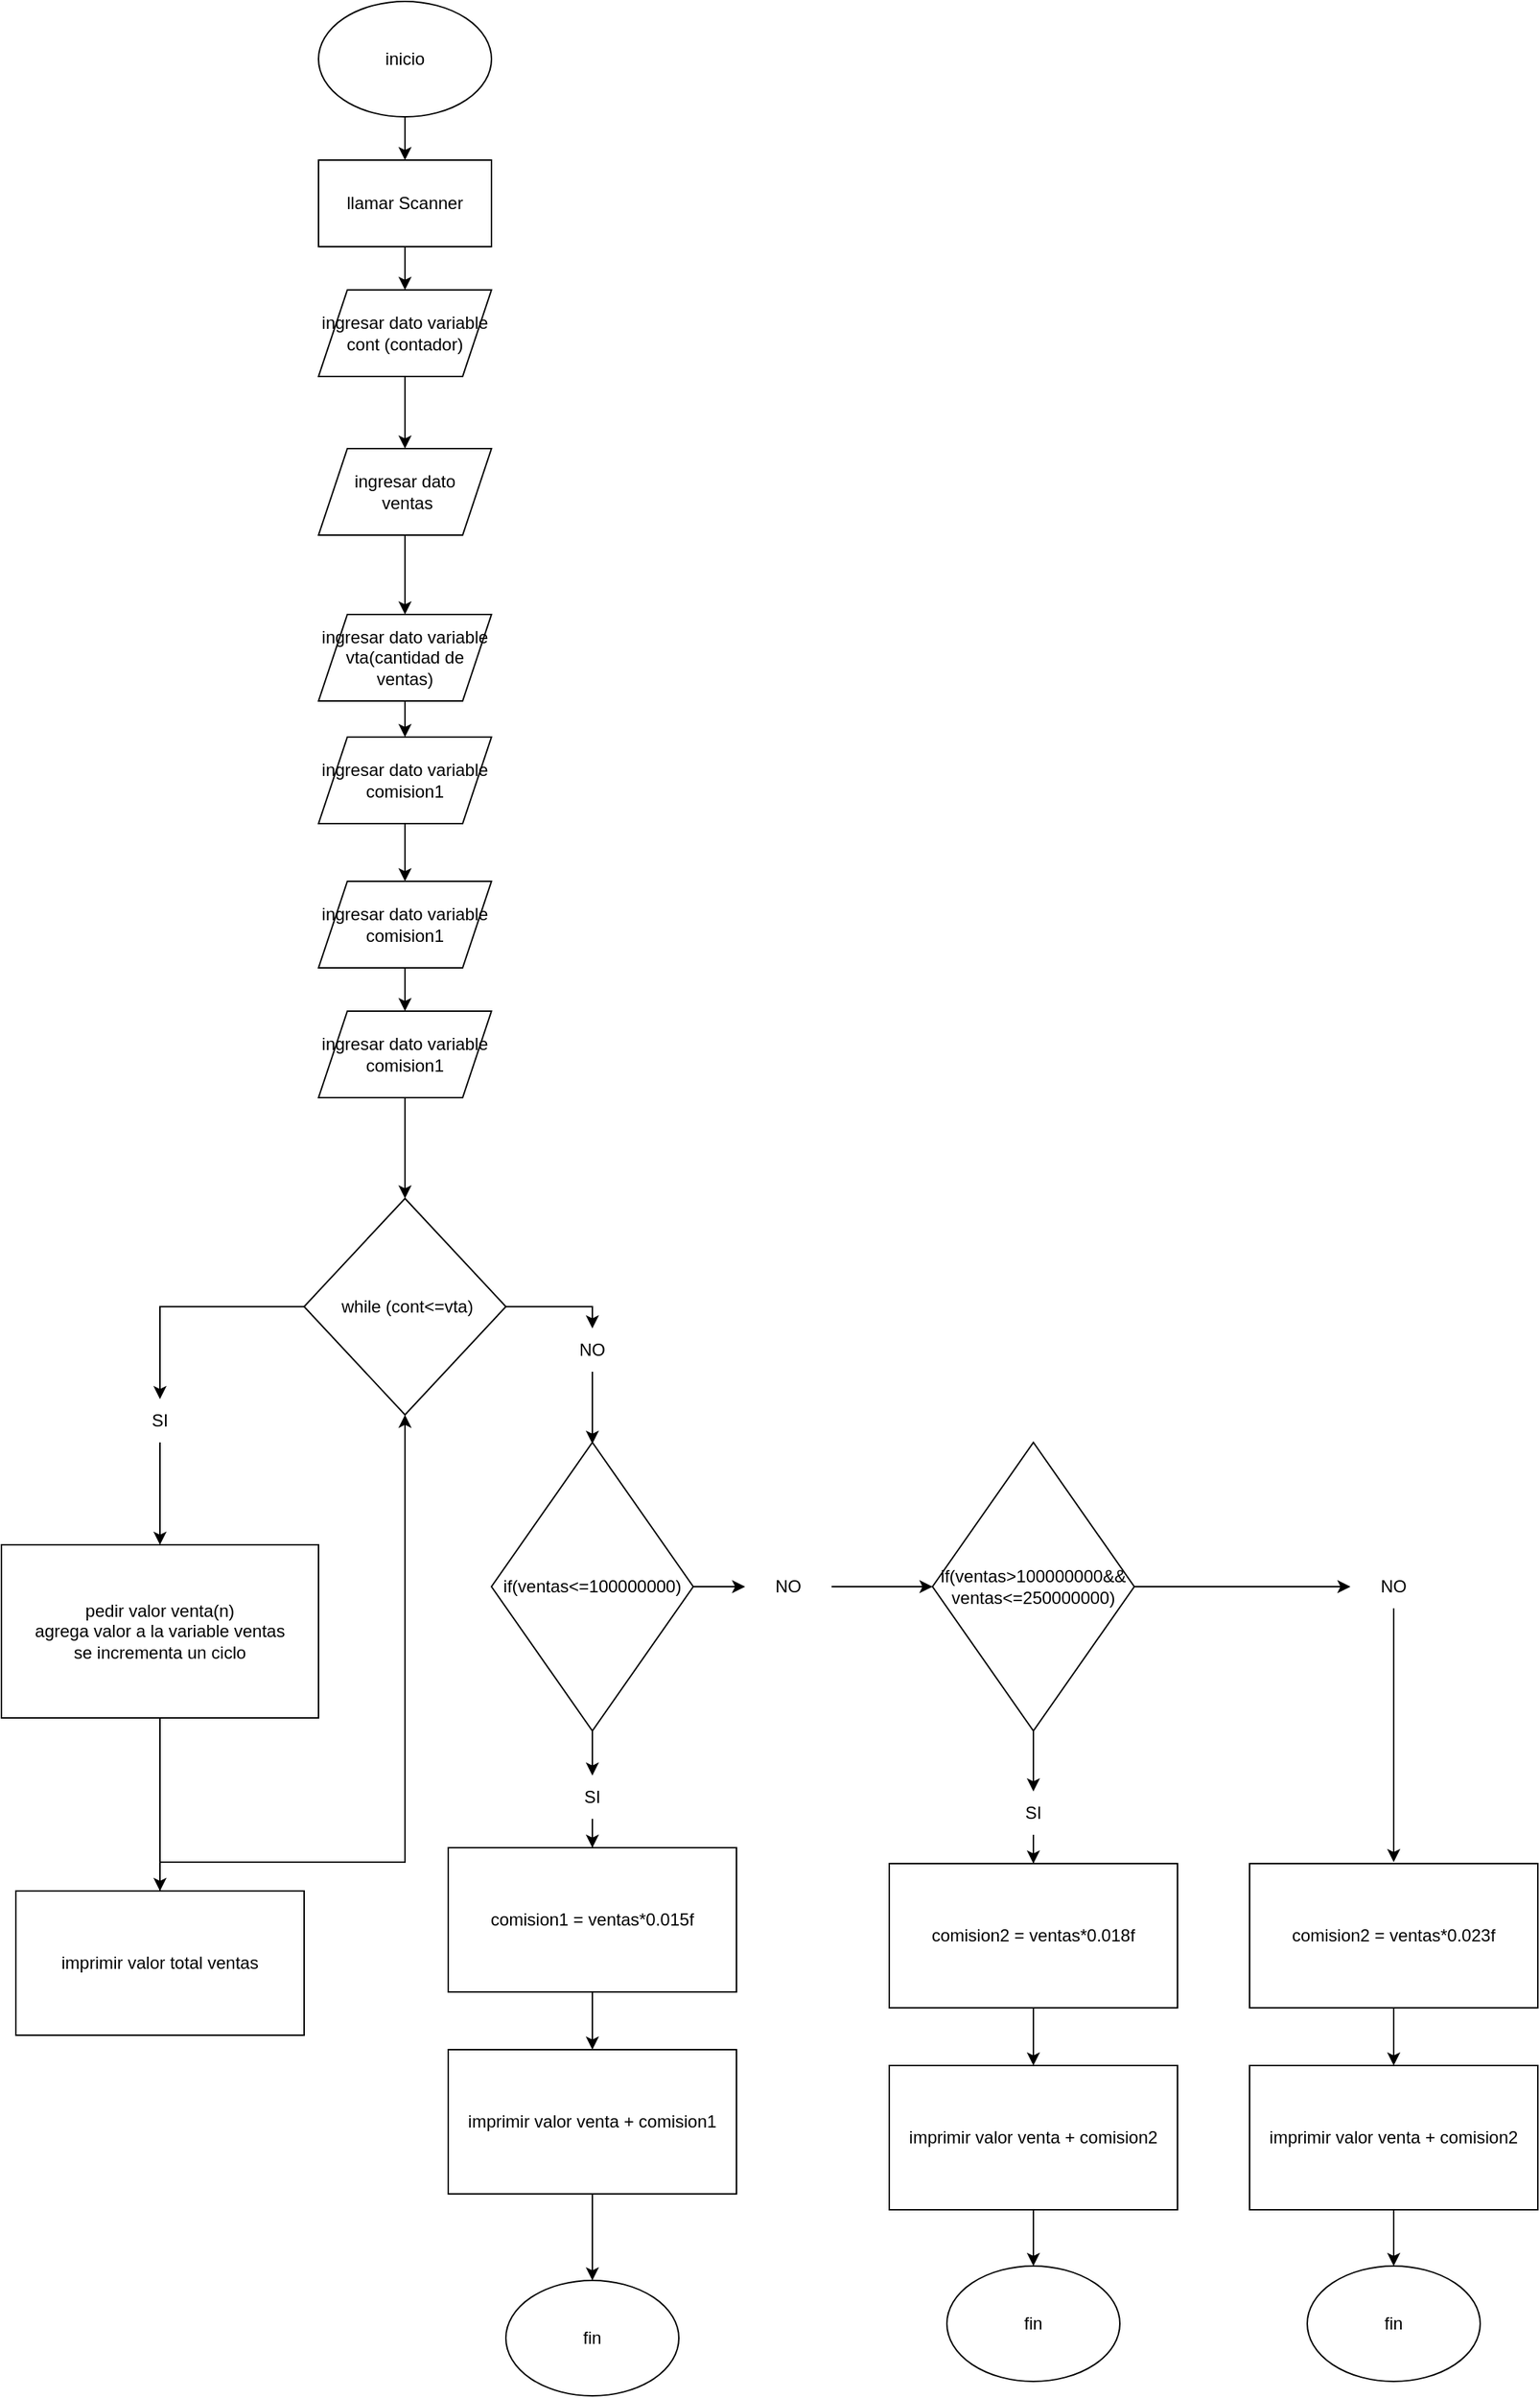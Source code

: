<mxfile version="21.6.8" type="device">
  <diagram name="Página-1" id="l1V1VQbFW9NW7x1vaXEx">
    <mxGraphModel dx="2172" dy="1105" grid="1" gridSize="10" guides="1" tooltips="1" connect="1" arrows="1" fold="1" page="1" pageScale="1" pageWidth="827" pageHeight="1169" math="0" shadow="0">
      <root>
        <mxCell id="0" />
        <mxCell id="1" parent="0" />
        <mxCell id="v3cSZ6zS2duVeWj1zDNO-24" style="edgeStyle=orthogonalEdgeStyle;rounded=0;orthogonalLoop=1;jettySize=auto;html=1;entryX=0.5;entryY=0;entryDx=0;entryDy=0;" edge="1" parent="1" source="v3cSZ6zS2duVeWj1zDNO-2" target="v3cSZ6zS2duVeWj1zDNO-10">
          <mxGeometry relative="1" as="geometry" />
        </mxCell>
        <mxCell id="v3cSZ6zS2duVeWj1zDNO-2" value="inicio" style="ellipse;whiteSpace=wrap;html=1;" vertex="1" parent="1">
          <mxGeometry x="210" y="170" width="120" height="80" as="geometry" />
        </mxCell>
        <mxCell id="v3cSZ6zS2duVeWj1zDNO-3" style="edgeStyle=orthogonalEdgeStyle;rounded=0;orthogonalLoop=1;jettySize=auto;html=1;entryX=0.5;entryY=0;entryDx=0;entryDy=0;" edge="1" parent="1" source="v3cSZ6zS2duVeWj1zDNO-4" target="v3cSZ6zS2duVeWj1zDNO-6">
          <mxGeometry relative="1" as="geometry" />
        </mxCell>
        <mxCell id="v3cSZ6zS2duVeWj1zDNO-4" value="&lt;div&gt;ingresar dato&lt;/div&gt;&lt;div&gt;&amp;nbsp;ventas &lt;/div&gt;" style="shape=parallelogram;perimeter=parallelogramPerimeter;whiteSpace=wrap;html=1;fixedSize=1;" vertex="1" parent="1">
          <mxGeometry x="210" y="480" width="120" height="60" as="geometry" />
        </mxCell>
        <mxCell id="v3cSZ6zS2duVeWj1zDNO-29" style="edgeStyle=orthogonalEdgeStyle;rounded=0;orthogonalLoop=1;jettySize=auto;html=1;entryX=0.5;entryY=0;entryDx=0;entryDy=0;" edge="1" parent="1" source="v3cSZ6zS2duVeWj1zDNO-6" target="v3cSZ6zS2duVeWj1zDNO-26">
          <mxGeometry relative="1" as="geometry" />
        </mxCell>
        <mxCell id="v3cSZ6zS2duVeWj1zDNO-6" value="ingresar dato variable vta(cantidad de ventas)" style="shape=parallelogram;perimeter=parallelogramPerimeter;whiteSpace=wrap;html=1;fixedSize=1;" vertex="1" parent="1">
          <mxGeometry x="210" y="595" width="120" height="60" as="geometry" />
        </mxCell>
        <mxCell id="v3cSZ6zS2duVeWj1zDNO-7" style="edgeStyle=orthogonalEdgeStyle;rounded=0;orthogonalLoop=1;jettySize=auto;html=1;entryX=0.5;entryY=0;entryDx=0;entryDy=0;" edge="1" parent="1" source="v3cSZ6zS2duVeWj1zDNO-8" target="v3cSZ6zS2duVeWj1zDNO-4">
          <mxGeometry relative="1" as="geometry" />
        </mxCell>
        <mxCell id="v3cSZ6zS2duVeWj1zDNO-8" value="ingresar dato variable cont (contador)" style="shape=parallelogram;perimeter=parallelogramPerimeter;whiteSpace=wrap;html=1;fixedSize=1;" vertex="1" parent="1">
          <mxGeometry x="210" y="370" width="120" height="60" as="geometry" />
        </mxCell>
        <mxCell id="v3cSZ6zS2duVeWj1zDNO-9" style="edgeStyle=orthogonalEdgeStyle;rounded=0;orthogonalLoop=1;jettySize=auto;html=1;" edge="1" parent="1" source="v3cSZ6zS2duVeWj1zDNO-10" target="v3cSZ6zS2duVeWj1zDNO-8">
          <mxGeometry relative="1" as="geometry" />
        </mxCell>
        <mxCell id="v3cSZ6zS2duVeWj1zDNO-10" value="llamar Scanner" style="rounded=0;whiteSpace=wrap;html=1;" vertex="1" parent="1">
          <mxGeometry x="210" y="280" width="120" height="60" as="geometry" />
        </mxCell>
        <mxCell id="v3cSZ6zS2duVeWj1zDNO-11" style="edgeStyle=orthogonalEdgeStyle;rounded=0;orthogonalLoop=1;jettySize=auto;html=1;entryX=0.5;entryY=0;entryDx=0;entryDy=0;" edge="1" parent="1" source="v3cSZ6zS2duVeWj1zDNO-13" target="v3cSZ6zS2duVeWj1zDNO-18">
          <mxGeometry relative="1" as="geometry">
            <Array as="points">
              <mxPoint x="400" y="1075" />
            </Array>
          </mxGeometry>
        </mxCell>
        <mxCell id="v3cSZ6zS2duVeWj1zDNO-12" style="edgeStyle=orthogonalEdgeStyle;rounded=0;orthogonalLoop=1;jettySize=auto;html=1;" edge="1" parent="1" source="v3cSZ6zS2duVeWj1zDNO-20" target="v3cSZ6zS2duVeWj1zDNO-15">
          <mxGeometry relative="1" as="geometry" />
        </mxCell>
        <mxCell id="v3cSZ6zS2duVeWj1zDNO-13" value="&amp;nbsp;while (cont&amp;lt;=vta)" style="rhombus;whiteSpace=wrap;html=1;" vertex="1" parent="1">
          <mxGeometry x="200" y="999.86" width="140" height="150" as="geometry" />
        </mxCell>
        <mxCell id="v3cSZ6zS2duVeWj1zDNO-14" style="edgeStyle=orthogonalEdgeStyle;rounded=0;orthogonalLoop=1;jettySize=auto;html=1;entryX=0.5;entryY=0;entryDx=0;entryDy=0;" edge="1" parent="1" source="v3cSZ6zS2duVeWj1zDNO-15" target="v3cSZ6zS2duVeWj1zDNO-22">
          <mxGeometry relative="1" as="geometry" />
        </mxCell>
        <mxCell id="v3cSZ6zS2duVeWj1zDNO-15" value="&lt;div&gt;pedir valor venta(n)&lt;/div&gt;&lt;div&gt;agrega valor a la variable ventas&lt;/div&gt;&lt;div&gt;se incrementa un ciclo&lt;br&gt;&lt;/div&gt;" style="rounded=0;whiteSpace=wrap;html=1;" vertex="1" parent="1">
          <mxGeometry x="-10" y="1240" width="220" height="120" as="geometry" />
        </mxCell>
        <mxCell id="v3cSZ6zS2duVeWj1zDNO-16" value="fin" style="ellipse;whiteSpace=wrap;html=1;" vertex="1" parent="1">
          <mxGeometry x="340" y="1750.0" width="120" height="80" as="geometry" />
        </mxCell>
        <mxCell id="v3cSZ6zS2duVeWj1zDNO-36" style="edgeStyle=orthogonalEdgeStyle;rounded=0;orthogonalLoop=1;jettySize=auto;html=1;entryX=0.5;entryY=0;entryDx=0;entryDy=0;" edge="1" parent="1" source="v3cSZ6zS2duVeWj1zDNO-18">
          <mxGeometry relative="1" as="geometry">
            <mxPoint x="400" y="1170" as="targetPoint" />
          </mxGeometry>
        </mxCell>
        <mxCell id="v3cSZ6zS2duVeWj1zDNO-18" value="NO" style="text;html=1;strokeColor=none;fillColor=none;align=center;verticalAlign=middle;whiteSpace=wrap;rounded=0;" vertex="1" parent="1">
          <mxGeometry x="370" y="1090.0" width="60" height="30" as="geometry" />
        </mxCell>
        <mxCell id="v3cSZ6zS2duVeWj1zDNO-19" value="" style="edgeStyle=orthogonalEdgeStyle;rounded=0;orthogonalLoop=1;jettySize=auto;html=1;entryX=0.5;entryY=0;entryDx=0;entryDy=0;" edge="1" parent="1" source="v3cSZ6zS2duVeWj1zDNO-13" target="v3cSZ6zS2duVeWj1zDNO-20">
          <mxGeometry relative="1" as="geometry">
            <mxPoint x="200" y="1074.86" as="sourcePoint" />
            <mxPoint x="100" y="1149.86" as="targetPoint" />
          </mxGeometry>
        </mxCell>
        <mxCell id="v3cSZ6zS2duVeWj1zDNO-20" value="SI" style="text;html=1;strokeColor=none;fillColor=none;align=center;verticalAlign=middle;whiteSpace=wrap;rounded=0;" vertex="1" parent="1">
          <mxGeometry x="70" y="1139.0" width="60" height="30" as="geometry" />
        </mxCell>
        <mxCell id="v3cSZ6zS2duVeWj1zDNO-34" style="edgeStyle=orthogonalEdgeStyle;rounded=0;orthogonalLoop=1;jettySize=auto;html=1;entryX=0.5;entryY=1;entryDx=0;entryDy=0;" edge="1" parent="1" source="v3cSZ6zS2duVeWj1zDNO-22" target="v3cSZ6zS2duVeWj1zDNO-13">
          <mxGeometry relative="1" as="geometry">
            <mxPoint x="270" y="1160" as="targetPoint" />
            <Array as="points">
              <mxPoint x="270" y="1460" />
            </Array>
          </mxGeometry>
        </mxCell>
        <mxCell id="v3cSZ6zS2duVeWj1zDNO-22" value="imprimir valor total ventas" style="rounded=0;whiteSpace=wrap;html=1;" vertex="1" parent="1">
          <mxGeometry y="1480" width="200" height="100" as="geometry" />
        </mxCell>
        <mxCell id="v3cSZ6zS2duVeWj1zDNO-30" style="edgeStyle=orthogonalEdgeStyle;rounded=0;orthogonalLoop=1;jettySize=auto;html=1;entryX=0.5;entryY=0;entryDx=0;entryDy=0;" edge="1" parent="1" source="v3cSZ6zS2duVeWj1zDNO-26" target="v3cSZ6zS2duVeWj1zDNO-27">
          <mxGeometry relative="1" as="geometry" />
        </mxCell>
        <mxCell id="v3cSZ6zS2duVeWj1zDNO-26" value="ingresar dato variable comision1" style="shape=parallelogram;perimeter=parallelogramPerimeter;whiteSpace=wrap;html=1;fixedSize=1;" vertex="1" parent="1">
          <mxGeometry x="210" y="680" width="120" height="60" as="geometry" />
        </mxCell>
        <mxCell id="v3cSZ6zS2duVeWj1zDNO-31" style="edgeStyle=orthogonalEdgeStyle;rounded=0;orthogonalLoop=1;jettySize=auto;html=1;entryX=0.5;entryY=0;entryDx=0;entryDy=0;" edge="1" parent="1" source="v3cSZ6zS2duVeWj1zDNO-27" target="v3cSZ6zS2duVeWj1zDNO-28">
          <mxGeometry relative="1" as="geometry" />
        </mxCell>
        <mxCell id="v3cSZ6zS2duVeWj1zDNO-27" value="ingresar dato variable comision1" style="shape=parallelogram;perimeter=parallelogramPerimeter;whiteSpace=wrap;html=1;fixedSize=1;" vertex="1" parent="1">
          <mxGeometry x="210" y="780" width="120" height="60" as="geometry" />
        </mxCell>
        <mxCell id="v3cSZ6zS2duVeWj1zDNO-32" style="edgeStyle=orthogonalEdgeStyle;rounded=0;orthogonalLoop=1;jettySize=auto;html=1;" edge="1" parent="1" source="v3cSZ6zS2duVeWj1zDNO-28" target="v3cSZ6zS2duVeWj1zDNO-13">
          <mxGeometry relative="1" as="geometry" />
        </mxCell>
        <mxCell id="v3cSZ6zS2duVeWj1zDNO-28" value="ingresar dato variable comision1" style="shape=parallelogram;perimeter=parallelogramPerimeter;whiteSpace=wrap;html=1;fixedSize=1;" vertex="1" parent="1">
          <mxGeometry x="210" y="870" width="120" height="60" as="geometry" />
        </mxCell>
        <mxCell id="v3cSZ6zS2duVeWj1zDNO-39" style="edgeStyle=orthogonalEdgeStyle;rounded=0;orthogonalLoop=1;jettySize=auto;html=1;" edge="1" parent="1" source="v3cSZ6zS2duVeWj1zDNO-37" target="v3cSZ6zS2duVeWj1zDNO-38">
          <mxGeometry relative="1" as="geometry" />
        </mxCell>
        <mxCell id="v3cSZ6zS2duVeWj1zDNO-47" style="edgeStyle=orthogonalEdgeStyle;rounded=0;orthogonalLoop=1;jettySize=auto;html=1;" edge="1" parent="1" source="v3cSZ6zS2duVeWj1zDNO-37" target="v3cSZ6zS2duVeWj1zDNO-46">
          <mxGeometry relative="1" as="geometry" />
        </mxCell>
        <mxCell id="v3cSZ6zS2duVeWj1zDNO-37" value="if(ventas&amp;lt;=100000000)" style="rhombus;whiteSpace=wrap;html=1;" vertex="1" parent="1">
          <mxGeometry x="330" y="1169" width="140" height="200" as="geometry" />
        </mxCell>
        <mxCell id="v3cSZ6zS2duVeWj1zDNO-43" style="edgeStyle=orthogonalEdgeStyle;rounded=0;orthogonalLoop=1;jettySize=auto;html=1;" edge="1" parent="1" source="v3cSZ6zS2duVeWj1zDNO-38" target="v3cSZ6zS2duVeWj1zDNO-40">
          <mxGeometry relative="1" as="geometry" />
        </mxCell>
        <mxCell id="v3cSZ6zS2duVeWj1zDNO-38" value="SI" style="text;html=1;strokeColor=none;fillColor=none;align=center;verticalAlign=middle;whiteSpace=wrap;rounded=0;" vertex="1" parent="1">
          <mxGeometry x="370" y="1400.0" width="60" height="30" as="geometry" />
        </mxCell>
        <mxCell id="v3cSZ6zS2duVeWj1zDNO-42" style="edgeStyle=orthogonalEdgeStyle;rounded=0;orthogonalLoop=1;jettySize=auto;html=1;entryX=0.5;entryY=0;entryDx=0;entryDy=0;" edge="1" parent="1" source="v3cSZ6zS2duVeWj1zDNO-40" target="v3cSZ6zS2duVeWj1zDNO-41">
          <mxGeometry relative="1" as="geometry" />
        </mxCell>
        <mxCell id="v3cSZ6zS2duVeWj1zDNO-40" value="comision1 = ventas*0.015f" style="rounded=0;whiteSpace=wrap;html=1;" vertex="1" parent="1">
          <mxGeometry x="300" y="1450" width="200" height="100" as="geometry" />
        </mxCell>
        <mxCell id="v3cSZ6zS2duVeWj1zDNO-56" style="edgeStyle=orthogonalEdgeStyle;rounded=0;orthogonalLoop=1;jettySize=auto;html=1;" edge="1" parent="1" source="v3cSZ6zS2duVeWj1zDNO-41" target="v3cSZ6zS2duVeWj1zDNO-16">
          <mxGeometry relative="1" as="geometry" />
        </mxCell>
        <mxCell id="v3cSZ6zS2duVeWj1zDNO-41" value="imprimir valor venta + comision1" style="rounded=0;whiteSpace=wrap;html=1;" vertex="1" parent="1">
          <mxGeometry x="300" y="1590" width="200" height="100" as="geometry" />
        </mxCell>
        <mxCell id="v3cSZ6zS2duVeWj1zDNO-60" style="edgeStyle=orthogonalEdgeStyle;rounded=0;orthogonalLoop=1;jettySize=auto;html=1;" edge="1" parent="1" source="v3cSZ6zS2duVeWj1zDNO-44" target="v3cSZ6zS2duVeWj1zDNO-59">
          <mxGeometry relative="1" as="geometry" />
        </mxCell>
        <mxCell id="v3cSZ6zS2duVeWj1zDNO-44" value="if(ventas&amp;gt;100000000&amp;amp;&amp;amp; ventas&amp;lt;=250000000)" style="rhombus;whiteSpace=wrap;html=1;" vertex="1" parent="1">
          <mxGeometry x="636" y="1169" width="140" height="200" as="geometry" />
        </mxCell>
        <mxCell id="v3cSZ6zS2duVeWj1zDNO-49" style="edgeStyle=orthogonalEdgeStyle;rounded=0;orthogonalLoop=1;jettySize=auto;html=1;" edge="1" parent="1" source="v3cSZ6zS2duVeWj1zDNO-46" target="v3cSZ6zS2duVeWj1zDNO-44">
          <mxGeometry relative="1" as="geometry" />
        </mxCell>
        <mxCell id="v3cSZ6zS2duVeWj1zDNO-46" value="NO" style="text;html=1;strokeColor=none;fillColor=none;align=center;verticalAlign=middle;whiteSpace=wrap;rounded=0;" vertex="1" parent="1">
          <mxGeometry x="506" y="1254.0" width="60" height="30" as="geometry" />
        </mxCell>
        <mxCell id="v3cSZ6zS2duVeWj1zDNO-50" style="edgeStyle=orthogonalEdgeStyle;rounded=0;orthogonalLoop=1;jettySize=auto;html=1;exitX=0.5;exitY=1;exitDx=0;exitDy=0;" edge="1" target="v3cSZ6zS2duVeWj1zDNO-52" parent="1" source="v3cSZ6zS2duVeWj1zDNO-44">
          <mxGeometry relative="1" as="geometry">
            <mxPoint x="706" y="1380" as="sourcePoint" />
          </mxGeometry>
        </mxCell>
        <mxCell id="v3cSZ6zS2duVeWj1zDNO-51" style="edgeStyle=orthogonalEdgeStyle;rounded=0;orthogonalLoop=1;jettySize=auto;html=1;" edge="1" source="v3cSZ6zS2duVeWj1zDNO-52" target="v3cSZ6zS2duVeWj1zDNO-54" parent="1">
          <mxGeometry relative="1" as="geometry" />
        </mxCell>
        <mxCell id="v3cSZ6zS2duVeWj1zDNO-52" value="SI" style="text;html=1;strokeColor=none;fillColor=none;align=center;verticalAlign=middle;whiteSpace=wrap;rounded=0;" vertex="1" parent="1">
          <mxGeometry x="676" y="1411.0" width="60" height="30" as="geometry" />
        </mxCell>
        <mxCell id="v3cSZ6zS2duVeWj1zDNO-53" style="edgeStyle=orthogonalEdgeStyle;rounded=0;orthogonalLoop=1;jettySize=auto;html=1;entryX=0.5;entryY=0;entryDx=0;entryDy=0;" edge="1" source="v3cSZ6zS2duVeWj1zDNO-54" target="v3cSZ6zS2duVeWj1zDNO-55" parent="1">
          <mxGeometry relative="1" as="geometry" />
        </mxCell>
        <mxCell id="v3cSZ6zS2duVeWj1zDNO-54" value="comision2 = ventas*0.018f" style="rounded=0;whiteSpace=wrap;html=1;" vertex="1" parent="1">
          <mxGeometry x="606" y="1461" width="200" height="100" as="geometry" />
        </mxCell>
        <mxCell id="v3cSZ6zS2duVeWj1zDNO-58" style="edgeStyle=orthogonalEdgeStyle;rounded=0;orthogonalLoop=1;jettySize=auto;html=1;entryX=0.5;entryY=0;entryDx=0;entryDy=0;" edge="1" parent="1" source="v3cSZ6zS2duVeWj1zDNO-55" target="v3cSZ6zS2duVeWj1zDNO-57">
          <mxGeometry relative="1" as="geometry" />
        </mxCell>
        <mxCell id="v3cSZ6zS2duVeWj1zDNO-55" value="imprimir valor venta + comision2" style="rounded=0;whiteSpace=wrap;html=1;" vertex="1" parent="1">
          <mxGeometry x="606" y="1601" width="200" height="100" as="geometry" />
        </mxCell>
        <mxCell id="v3cSZ6zS2duVeWj1zDNO-57" value="fin" style="ellipse;whiteSpace=wrap;html=1;" vertex="1" parent="1">
          <mxGeometry x="646" y="1740.0" width="120" height="80" as="geometry" />
        </mxCell>
        <mxCell id="v3cSZ6zS2duVeWj1zDNO-66" style="edgeStyle=orthogonalEdgeStyle;rounded=0;orthogonalLoop=1;jettySize=auto;html=1;entryX=0.5;entryY=0;entryDx=0;entryDy=0;" edge="1" parent="1" source="v3cSZ6zS2duVeWj1zDNO-59">
          <mxGeometry relative="1" as="geometry">
            <mxPoint x="956" y="1460" as="targetPoint" />
          </mxGeometry>
        </mxCell>
        <mxCell id="v3cSZ6zS2duVeWj1zDNO-59" value="NO" style="text;html=1;strokeColor=none;fillColor=none;align=center;verticalAlign=middle;whiteSpace=wrap;rounded=0;" vertex="1" parent="1">
          <mxGeometry x="926" y="1254.0" width="60" height="30" as="geometry" />
        </mxCell>
        <mxCell id="v3cSZ6zS2duVeWj1zDNO-67" style="edgeStyle=orthogonalEdgeStyle;rounded=0;orthogonalLoop=1;jettySize=auto;html=1;entryX=0.5;entryY=0;entryDx=0;entryDy=0;" edge="1" source="v3cSZ6zS2duVeWj1zDNO-68" target="v3cSZ6zS2duVeWj1zDNO-70" parent="1">
          <mxGeometry relative="1" as="geometry" />
        </mxCell>
        <mxCell id="v3cSZ6zS2duVeWj1zDNO-68" value="comision2 = ventas*0.023f" style="rounded=0;whiteSpace=wrap;html=1;" vertex="1" parent="1">
          <mxGeometry x="856" y="1461" width="200" height="100" as="geometry" />
        </mxCell>
        <mxCell id="v3cSZ6zS2duVeWj1zDNO-69" style="edgeStyle=orthogonalEdgeStyle;rounded=0;orthogonalLoop=1;jettySize=auto;html=1;entryX=0.5;entryY=0;entryDx=0;entryDy=0;" edge="1" source="v3cSZ6zS2duVeWj1zDNO-70" target="v3cSZ6zS2duVeWj1zDNO-71" parent="1">
          <mxGeometry relative="1" as="geometry" />
        </mxCell>
        <mxCell id="v3cSZ6zS2duVeWj1zDNO-70" value="imprimir valor venta + comision2" style="rounded=0;whiteSpace=wrap;html=1;" vertex="1" parent="1">
          <mxGeometry x="856" y="1601" width="200" height="100" as="geometry" />
        </mxCell>
        <mxCell id="v3cSZ6zS2duVeWj1zDNO-71" value="fin" style="ellipse;whiteSpace=wrap;html=1;" vertex="1" parent="1">
          <mxGeometry x="896" y="1740.0" width="120" height="80" as="geometry" />
        </mxCell>
      </root>
    </mxGraphModel>
  </diagram>
</mxfile>
